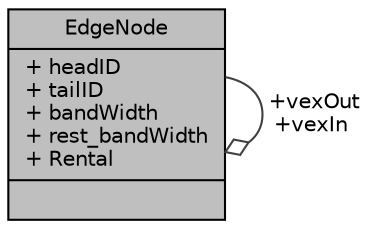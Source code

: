 digraph "EdgeNode"
{
  edge [fontname="Helvetica",fontsize="10",labelfontname="Helvetica",labelfontsize="10"];
  node [fontname="Helvetica",fontsize="10",shape=record];
  Node1 [label="{EdgeNode\n|+ headID\l+ tailID\l+ bandWidth\l+ rest_bandWidth\l+ Rental\l|}",height=0.2,width=0.4,color="black", fillcolor="grey75", style="filled", fontcolor="black"];
  Node1 -> Node1 [color="grey25",fontsize="10",style="solid",label=" +vexOut\n+vexIn" ,arrowhead="odiamond",fontname="Helvetica"];
}

